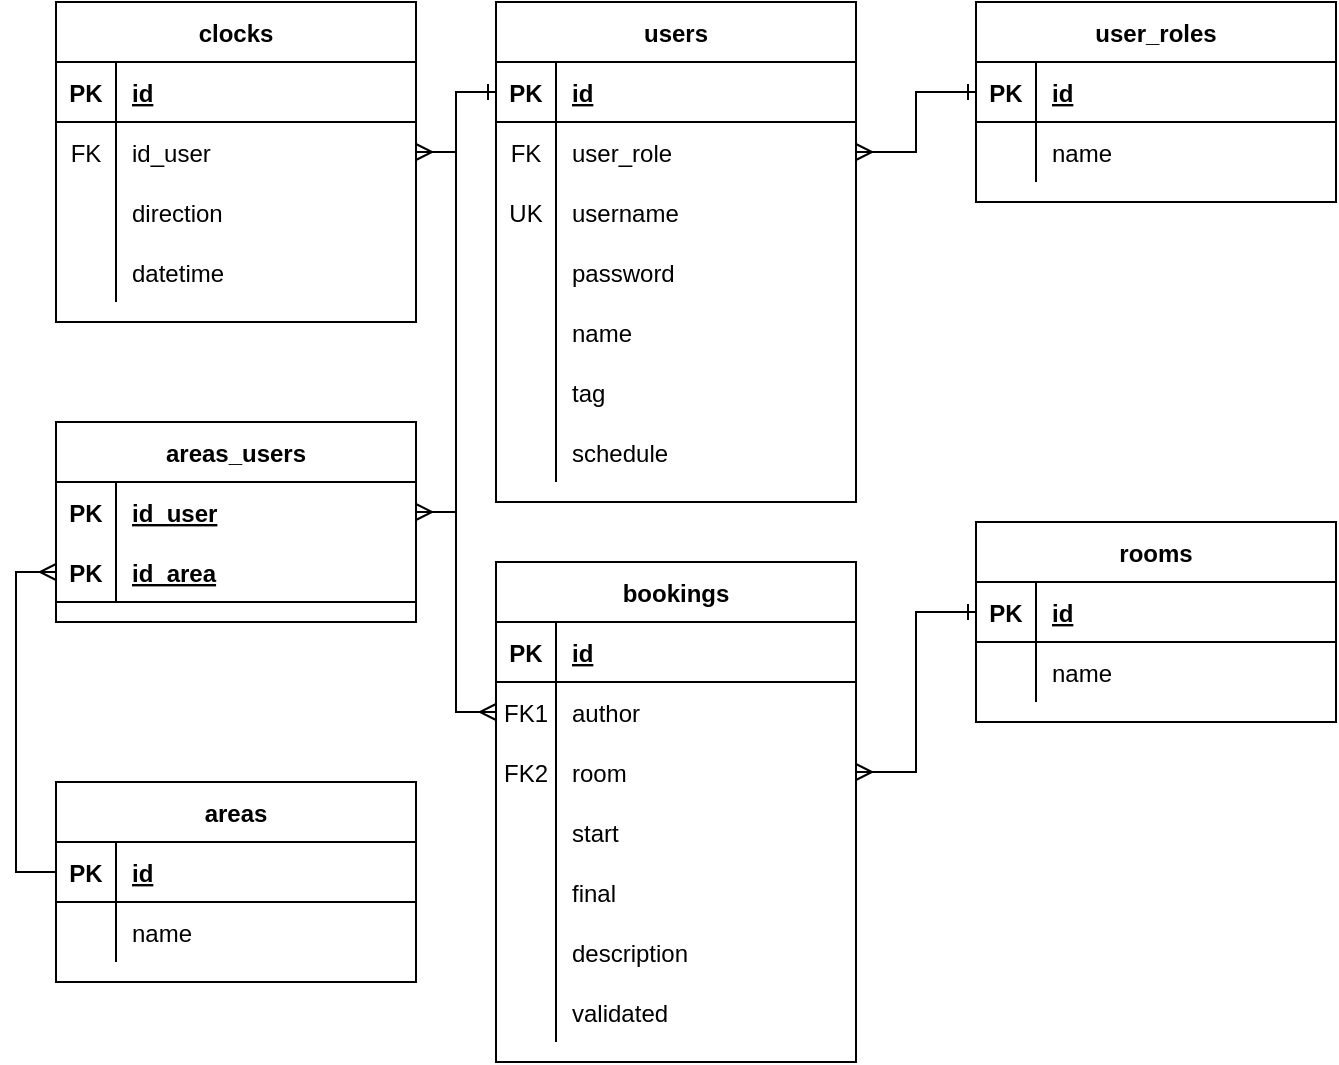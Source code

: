 <mxfile version="20.7.2" type="device"><diagram id="x8-7YO11ibaPmYN2t7oI" name="Página-1"><mxGraphModel dx="282" dy="578" grid="1" gridSize="10" guides="1" tooltips="1" connect="1" arrows="1" fold="1" page="1" pageScale="1" pageWidth="1169" pageHeight="827" math="0" shadow="0"><root><mxCell id="0"/><mxCell id="1" parent="0"/><mxCell id="3lGaKfQ15oTAM09dKF4s-14" value="users" style="shape=table;startSize=30;container=1;collapsible=1;childLayout=tableLayout;fixedRows=1;rowLines=0;fontStyle=1;align=center;resizeLast=1;" parent="1" vertex="1"><mxGeometry x="360" y="40" width="180" height="250" as="geometry"/></mxCell><mxCell id="3lGaKfQ15oTAM09dKF4s-15" value="" style="shape=tableRow;horizontal=0;startSize=0;swimlaneHead=0;swimlaneBody=0;fillColor=none;collapsible=0;dropTarget=0;points=[[0,0.5],[1,0.5]];portConstraint=eastwest;top=0;left=0;right=0;bottom=1;" parent="3lGaKfQ15oTAM09dKF4s-14" vertex="1"><mxGeometry y="30" width="180" height="30" as="geometry"/></mxCell><mxCell id="3lGaKfQ15oTAM09dKF4s-16" value="PK" style="shape=partialRectangle;connectable=0;fillColor=none;top=0;left=0;bottom=0;right=0;fontStyle=1;overflow=hidden;" parent="3lGaKfQ15oTAM09dKF4s-15" vertex="1"><mxGeometry width="30" height="30" as="geometry"><mxRectangle width="30" height="30" as="alternateBounds"/></mxGeometry></mxCell><mxCell id="3lGaKfQ15oTAM09dKF4s-17" value="id" style="shape=partialRectangle;connectable=0;fillColor=none;top=0;left=0;bottom=0;right=0;align=left;spacingLeft=6;fontStyle=5;overflow=hidden;" parent="3lGaKfQ15oTAM09dKF4s-15" vertex="1"><mxGeometry x="30" width="150" height="30" as="geometry"><mxRectangle width="150" height="30" as="alternateBounds"/></mxGeometry></mxCell><mxCell id="3lGaKfQ15oTAM09dKF4s-18" value="" style="shape=tableRow;horizontal=0;startSize=0;swimlaneHead=0;swimlaneBody=0;fillColor=none;collapsible=0;dropTarget=0;points=[[0,0.5],[1,0.5]];portConstraint=eastwest;top=0;left=0;right=0;bottom=0;" parent="3lGaKfQ15oTAM09dKF4s-14" vertex="1"><mxGeometry y="60" width="180" height="30" as="geometry"/></mxCell><mxCell id="3lGaKfQ15oTAM09dKF4s-19" value="FK" style="shape=partialRectangle;connectable=0;fillColor=none;top=0;left=0;bottom=0;right=0;editable=1;overflow=hidden;" parent="3lGaKfQ15oTAM09dKF4s-18" vertex="1"><mxGeometry width="30" height="30" as="geometry"><mxRectangle width="30" height="30" as="alternateBounds"/></mxGeometry></mxCell><mxCell id="3lGaKfQ15oTAM09dKF4s-20" value="user_role" style="shape=partialRectangle;connectable=0;fillColor=none;top=0;left=0;bottom=0;right=0;align=left;spacingLeft=6;overflow=hidden;" parent="3lGaKfQ15oTAM09dKF4s-18" vertex="1"><mxGeometry x="30" width="150" height="30" as="geometry"><mxRectangle width="150" height="30" as="alternateBounds"/></mxGeometry></mxCell><mxCell id="3lGaKfQ15oTAM09dKF4s-21" value="" style="shape=tableRow;horizontal=0;startSize=0;swimlaneHead=0;swimlaneBody=0;fillColor=none;collapsible=0;dropTarget=0;points=[[0,0.5],[1,0.5]];portConstraint=eastwest;top=0;left=0;right=0;bottom=0;" parent="3lGaKfQ15oTAM09dKF4s-14" vertex="1"><mxGeometry y="90" width="180" height="30" as="geometry"/></mxCell><mxCell id="3lGaKfQ15oTAM09dKF4s-22" value="UK" style="shape=partialRectangle;connectable=0;fillColor=none;top=0;left=0;bottom=0;right=0;editable=1;overflow=hidden;" parent="3lGaKfQ15oTAM09dKF4s-21" vertex="1"><mxGeometry width="30" height="30" as="geometry"><mxRectangle width="30" height="30" as="alternateBounds"/></mxGeometry></mxCell><mxCell id="3lGaKfQ15oTAM09dKF4s-23" value="username" style="shape=partialRectangle;connectable=0;fillColor=none;top=0;left=0;bottom=0;right=0;align=left;spacingLeft=6;overflow=hidden;" parent="3lGaKfQ15oTAM09dKF4s-21" vertex="1"><mxGeometry x="30" width="150" height="30" as="geometry"><mxRectangle width="150" height="30" as="alternateBounds"/></mxGeometry></mxCell><mxCell id="3lGaKfQ15oTAM09dKF4s-24" value="" style="shape=tableRow;horizontal=0;startSize=0;swimlaneHead=0;swimlaneBody=0;fillColor=none;collapsible=0;dropTarget=0;points=[[0,0.5],[1,0.5]];portConstraint=eastwest;top=0;left=0;right=0;bottom=0;" parent="3lGaKfQ15oTAM09dKF4s-14" vertex="1"><mxGeometry y="120" width="180" height="30" as="geometry"/></mxCell><mxCell id="3lGaKfQ15oTAM09dKF4s-25" value="" style="shape=partialRectangle;connectable=0;fillColor=none;top=0;left=0;bottom=0;right=0;editable=1;overflow=hidden;" parent="3lGaKfQ15oTAM09dKF4s-24" vertex="1"><mxGeometry width="30" height="30" as="geometry"><mxRectangle width="30" height="30" as="alternateBounds"/></mxGeometry></mxCell><mxCell id="3lGaKfQ15oTAM09dKF4s-26" value="password" style="shape=partialRectangle;connectable=0;fillColor=none;top=0;left=0;bottom=0;right=0;align=left;spacingLeft=6;overflow=hidden;" parent="3lGaKfQ15oTAM09dKF4s-24" vertex="1"><mxGeometry x="30" width="150" height="30" as="geometry"><mxRectangle width="150" height="30" as="alternateBounds"/></mxGeometry></mxCell><mxCell id="wn-ahKyismozbtOgRJGA-1" value="" style="shape=tableRow;horizontal=0;startSize=0;swimlaneHead=0;swimlaneBody=0;fillColor=none;collapsible=0;dropTarget=0;points=[[0,0.5],[1,0.5]];portConstraint=eastwest;top=0;left=0;right=0;bottom=0;" vertex="1" parent="3lGaKfQ15oTAM09dKF4s-14"><mxGeometry y="150" width="180" height="30" as="geometry"/></mxCell><mxCell id="wn-ahKyismozbtOgRJGA-2" value="" style="shape=partialRectangle;connectable=0;fillColor=none;top=0;left=0;bottom=0;right=0;editable=1;overflow=hidden;" vertex="1" parent="wn-ahKyismozbtOgRJGA-1"><mxGeometry width="30" height="30" as="geometry"><mxRectangle width="30" height="30" as="alternateBounds"/></mxGeometry></mxCell><mxCell id="wn-ahKyismozbtOgRJGA-3" value="name" style="shape=partialRectangle;connectable=0;fillColor=none;top=0;left=0;bottom=0;right=0;align=left;spacingLeft=6;overflow=hidden;" vertex="1" parent="wn-ahKyismozbtOgRJGA-1"><mxGeometry x="30" width="150" height="30" as="geometry"><mxRectangle width="150" height="30" as="alternateBounds"/></mxGeometry></mxCell><mxCell id="3lGaKfQ15oTAM09dKF4s-41" value="" style="shape=tableRow;horizontal=0;startSize=0;swimlaneHead=0;swimlaneBody=0;fillColor=none;collapsible=0;dropTarget=0;points=[[0,0.5],[1,0.5]];portConstraint=eastwest;top=0;left=0;right=0;bottom=0;" parent="3lGaKfQ15oTAM09dKF4s-14" vertex="1"><mxGeometry y="180" width="180" height="30" as="geometry"/></mxCell><mxCell id="3lGaKfQ15oTAM09dKF4s-42" value="" style="shape=partialRectangle;connectable=0;fillColor=none;top=0;left=0;bottom=0;right=0;editable=1;overflow=hidden;" parent="3lGaKfQ15oTAM09dKF4s-41" vertex="1"><mxGeometry width="30" height="30" as="geometry"><mxRectangle width="30" height="30" as="alternateBounds"/></mxGeometry></mxCell><mxCell id="3lGaKfQ15oTAM09dKF4s-43" value="tag" style="shape=partialRectangle;connectable=0;fillColor=none;top=0;left=0;bottom=0;right=0;align=left;spacingLeft=6;overflow=hidden;" parent="3lGaKfQ15oTAM09dKF4s-41" vertex="1"><mxGeometry x="30" width="150" height="30" as="geometry"><mxRectangle width="150" height="30" as="alternateBounds"/></mxGeometry></mxCell><mxCell id="3lGaKfQ15oTAM09dKF4s-44" value="" style="shape=tableRow;horizontal=0;startSize=0;swimlaneHead=0;swimlaneBody=0;fillColor=none;collapsible=0;dropTarget=0;points=[[0,0.5],[1,0.5]];portConstraint=eastwest;top=0;left=0;right=0;bottom=0;" parent="3lGaKfQ15oTAM09dKF4s-14" vertex="1"><mxGeometry y="210" width="180" height="30" as="geometry"/></mxCell><mxCell id="3lGaKfQ15oTAM09dKF4s-45" value="" style="shape=partialRectangle;connectable=0;fillColor=none;top=0;left=0;bottom=0;right=0;editable=1;overflow=hidden;" parent="3lGaKfQ15oTAM09dKF4s-44" vertex="1"><mxGeometry width="30" height="30" as="geometry"><mxRectangle width="30" height="30" as="alternateBounds"/></mxGeometry></mxCell><mxCell id="3lGaKfQ15oTAM09dKF4s-46" value="schedule" style="shape=partialRectangle;connectable=0;fillColor=none;top=0;left=0;bottom=0;right=0;align=left;spacingLeft=6;overflow=hidden;" parent="3lGaKfQ15oTAM09dKF4s-44" vertex="1"><mxGeometry x="30" width="150" height="30" as="geometry"><mxRectangle width="150" height="30" as="alternateBounds"/></mxGeometry></mxCell><mxCell id="3lGaKfQ15oTAM09dKF4s-27" value="user_roles" style="shape=table;startSize=30;container=1;collapsible=1;childLayout=tableLayout;fixedRows=1;rowLines=0;fontStyle=1;align=center;resizeLast=1;" parent="1" vertex="1"><mxGeometry x="600" y="40" width="180" height="100" as="geometry"/></mxCell><mxCell id="3lGaKfQ15oTAM09dKF4s-28" value="" style="shape=tableRow;horizontal=0;startSize=0;swimlaneHead=0;swimlaneBody=0;fillColor=none;collapsible=0;dropTarget=0;points=[[0,0.5],[1,0.5]];portConstraint=eastwest;top=0;left=0;right=0;bottom=1;" parent="3lGaKfQ15oTAM09dKF4s-27" vertex="1"><mxGeometry y="30" width="180" height="30" as="geometry"/></mxCell><mxCell id="3lGaKfQ15oTAM09dKF4s-29" value="PK" style="shape=partialRectangle;connectable=0;fillColor=none;top=0;left=0;bottom=0;right=0;fontStyle=1;overflow=hidden;" parent="3lGaKfQ15oTAM09dKF4s-28" vertex="1"><mxGeometry width="30" height="30" as="geometry"><mxRectangle width="30" height="30" as="alternateBounds"/></mxGeometry></mxCell><mxCell id="3lGaKfQ15oTAM09dKF4s-30" value="id" style="shape=partialRectangle;connectable=0;fillColor=none;top=0;left=0;bottom=0;right=0;align=left;spacingLeft=6;fontStyle=5;overflow=hidden;" parent="3lGaKfQ15oTAM09dKF4s-28" vertex="1"><mxGeometry x="30" width="150" height="30" as="geometry"><mxRectangle width="150" height="30" as="alternateBounds"/></mxGeometry></mxCell><mxCell id="3lGaKfQ15oTAM09dKF4s-31" value="" style="shape=tableRow;horizontal=0;startSize=0;swimlaneHead=0;swimlaneBody=0;fillColor=none;collapsible=0;dropTarget=0;points=[[0,0.5],[1,0.5]];portConstraint=eastwest;top=0;left=0;right=0;bottom=0;" parent="3lGaKfQ15oTAM09dKF4s-27" vertex="1"><mxGeometry y="60" width="180" height="30" as="geometry"/></mxCell><mxCell id="3lGaKfQ15oTAM09dKF4s-32" value="" style="shape=partialRectangle;connectable=0;fillColor=none;top=0;left=0;bottom=0;right=0;editable=1;overflow=hidden;" parent="3lGaKfQ15oTAM09dKF4s-31" vertex="1"><mxGeometry width="30" height="30" as="geometry"><mxRectangle width="30" height="30" as="alternateBounds"/></mxGeometry></mxCell><mxCell id="3lGaKfQ15oTAM09dKF4s-33" value="name" style="shape=partialRectangle;connectable=0;fillColor=none;top=0;left=0;bottom=0;right=0;align=left;spacingLeft=6;overflow=hidden;" parent="3lGaKfQ15oTAM09dKF4s-31" vertex="1"><mxGeometry x="30" width="150" height="30" as="geometry"><mxRectangle width="150" height="30" as="alternateBounds"/></mxGeometry></mxCell><mxCell id="3lGaKfQ15oTAM09dKF4s-40" style="edgeStyle=orthogonalEdgeStyle;rounded=0;orthogonalLoop=1;jettySize=auto;html=1;exitX=0;exitY=0.5;exitDx=0;exitDy=0;entryX=1;entryY=0.5;entryDx=0;entryDy=0;startArrow=ERone;startFill=0;endArrow=ERmany;endFill=0;" parent="1" source="3lGaKfQ15oTAM09dKF4s-28" target="3lGaKfQ15oTAM09dKF4s-18" edge="1"><mxGeometry relative="1" as="geometry"/></mxCell><mxCell id="3lGaKfQ15oTAM09dKF4s-47" value="bookings" style="shape=table;startSize=30;container=1;collapsible=1;childLayout=tableLayout;fixedRows=1;rowLines=0;fontStyle=1;align=center;resizeLast=1;" parent="1" vertex="1"><mxGeometry x="360" y="320" width="180" height="250" as="geometry"/></mxCell><mxCell id="3lGaKfQ15oTAM09dKF4s-48" value="" style="shape=tableRow;horizontal=0;startSize=0;swimlaneHead=0;swimlaneBody=0;fillColor=none;collapsible=0;dropTarget=0;points=[[0,0.5],[1,0.5]];portConstraint=eastwest;top=0;left=0;right=0;bottom=1;" parent="3lGaKfQ15oTAM09dKF4s-47" vertex="1"><mxGeometry y="30" width="180" height="30" as="geometry"/></mxCell><mxCell id="3lGaKfQ15oTAM09dKF4s-49" value="PK" style="shape=partialRectangle;connectable=0;fillColor=none;top=0;left=0;bottom=0;right=0;fontStyle=1;overflow=hidden;" parent="3lGaKfQ15oTAM09dKF4s-48" vertex="1"><mxGeometry width="30" height="30" as="geometry"><mxRectangle width="30" height="30" as="alternateBounds"/></mxGeometry></mxCell><mxCell id="3lGaKfQ15oTAM09dKF4s-50" value="id" style="shape=partialRectangle;connectable=0;fillColor=none;top=0;left=0;bottom=0;right=0;align=left;spacingLeft=6;fontStyle=5;overflow=hidden;" parent="3lGaKfQ15oTAM09dKF4s-48" vertex="1"><mxGeometry x="30" width="150" height="30" as="geometry"><mxRectangle width="150" height="30" as="alternateBounds"/></mxGeometry></mxCell><mxCell id="3lGaKfQ15oTAM09dKF4s-51" value="" style="shape=tableRow;horizontal=0;startSize=0;swimlaneHead=0;swimlaneBody=0;fillColor=none;collapsible=0;dropTarget=0;points=[[0,0.5],[1,0.5]];portConstraint=eastwest;top=0;left=0;right=0;bottom=0;" parent="3lGaKfQ15oTAM09dKF4s-47" vertex="1"><mxGeometry y="60" width="180" height="30" as="geometry"/></mxCell><mxCell id="3lGaKfQ15oTAM09dKF4s-52" value="FK1" style="shape=partialRectangle;connectable=0;fillColor=none;top=0;left=0;bottom=0;right=0;editable=1;overflow=hidden;" parent="3lGaKfQ15oTAM09dKF4s-51" vertex="1"><mxGeometry width="30" height="30" as="geometry"><mxRectangle width="30" height="30" as="alternateBounds"/></mxGeometry></mxCell><mxCell id="3lGaKfQ15oTAM09dKF4s-53" value="author" style="shape=partialRectangle;connectable=0;fillColor=none;top=0;left=0;bottom=0;right=0;align=left;spacingLeft=6;overflow=hidden;" parent="3lGaKfQ15oTAM09dKF4s-51" vertex="1"><mxGeometry x="30" width="150" height="30" as="geometry"><mxRectangle width="150" height="30" as="alternateBounds"/></mxGeometry></mxCell><mxCell id="3lGaKfQ15oTAM09dKF4s-54" value="" style="shape=tableRow;horizontal=0;startSize=0;swimlaneHead=0;swimlaneBody=0;fillColor=none;collapsible=0;dropTarget=0;points=[[0,0.5],[1,0.5]];portConstraint=eastwest;top=0;left=0;right=0;bottom=0;" parent="3lGaKfQ15oTAM09dKF4s-47" vertex="1"><mxGeometry y="90" width="180" height="30" as="geometry"/></mxCell><mxCell id="3lGaKfQ15oTAM09dKF4s-55" value="FK2" style="shape=partialRectangle;connectable=0;fillColor=none;top=0;left=0;bottom=0;right=0;editable=1;overflow=hidden;" parent="3lGaKfQ15oTAM09dKF4s-54" vertex="1"><mxGeometry width="30" height="30" as="geometry"><mxRectangle width="30" height="30" as="alternateBounds"/></mxGeometry></mxCell><mxCell id="3lGaKfQ15oTAM09dKF4s-56" value="room" style="shape=partialRectangle;connectable=0;fillColor=none;top=0;left=0;bottom=0;right=0;align=left;spacingLeft=6;overflow=hidden;" parent="3lGaKfQ15oTAM09dKF4s-54" vertex="1"><mxGeometry x="30" width="150" height="30" as="geometry"><mxRectangle width="150" height="30" as="alternateBounds"/></mxGeometry></mxCell><mxCell id="3lGaKfQ15oTAM09dKF4s-57" value="" style="shape=tableRow;horizontal=0;startSize=0;swimlaneHead=0;swimlaneBody=0;fillColor=none;collapsible=0;dropTarget=0;points=[[0,0.5],[1,0.5]];portConstraint=eastwest;top=0;left=0;right=0;bottom=0;" parent="3lGaKfQ15oTAM09dKF4s-47" vertex="1"><mxGeometry y="120" width="180" height="30" as="geometry"/></mxCell><mxCell id="3lGaKfQ15oTAM09dKF4s-58" value="" style="shape=partialRectangle;connectable=0;fillColor=none;top=0;left=0;bottom=0;right=0;editable=1;overflow=hidden;" parent="3lGaKfQ15oTAM09dKF4s-57" vertex="1"><mxGeometry width="30" height="30" as="geometry"><mxRectangle width="30" height="30" as="alternateBounds"/></mxGeometry></mxCell><mxCell id="3lGaKfQ15oTAM09dKF4s-59" value="start" style="shape=partialRectangle;connectable=0;fillColor=none;top=0;left=0;bottom=0;right=0;align=left;spacingLeft=6;overflow=hidden;" parent="3lGaKfQ15oTAM09dKF4s-57" vertex="1"><mxGeometry x="30" width="150" height="30" as="geometry"><mxRectangle width="150" height="30" as="alternateBounds"/></mxGeometry></mxCell><mxCell id="3lGaKfQ15oTAM09dKF4s-89" value="" style="shape=tableRow;horizontal=0;startSize=0;swimlaneHead=0;swimlaneBody=0;fillColor=none;collapsible=0;dropTarget=0;points=[[0,0.5],[1,0.5]];portConstraint=eastwest;top=0;left=0;right=0;bottom=0;" parent="3lGaKfQ15oTAM09dKF4s-47" vertex="1"><mxGeometry y="150" width="180" height="30" as="geometry"/></mxCell><mxCell id="3lGaKfQ15oTAM09dKF4s-90" value="" style="shape=partialRectangle;connectable=0;fillColor=none;top=0;left=0;bottom=0;right=0;editable=1;overflow=hidden;" parent="3lGaKfQ15oTAM09dKF4s-89" vertex="1"><mxGeometry width="30" height="30" as="geometry"><mxRectangle width="30" height="30" as="alternateBounds"/></mxGeometry></mxCell><mxCell id="3lGaKfQ15oTAM09dKF4s-91" value="final" style="shape=partialRectangle;connectable=0;fillColor=none;top=0;left=0;bottom=0;right=0;align=left;spacingLeft=6;overflow=hidden;" parent="3lGaKfQ15oTAM09dKF4s-89" vertex="1"><mxGeometry x="30" width="150" height="30" as="geometry"><mxRectangle width="150" height="30" as="alternateBounds"/></mxGeometry></mxCell><mxCell id="3lGaKfQ15oTAM09dKF4s-92" value="" style="shape=tableRow;horizontal=0;startSize=0;swimlaneHead=0;swimlaneBody=0;fillColor=none;collapsible=0;dropTarget=0;points=[[0,0.5],[1,0.5]];portConstraint=eastwest;top=0;left=0;right=0;bottom=0;" parent="3lGaKfQ15oTAM09dKF4s-47" vertex="1"><mxGeometry y="180" width="180" height="30" as="geometry"/></mxCell><mxCell id="3lGaKfQ15oTAM09dKF4s-93" value="" style="shape=partialRectangle;connectable=0;fillColor=none;top=0;left=0;bottom=0;right=0;editable=1;overflow=hidden;" parent="3lGaKfQ15oTAM09dKF4s-92" vertex="1"><mxGeometry width="30" height="30" as="geometry"><mxRectangle width="30" height="30" as="alternateBounds"/></mxGeometry></mxCell><mxCell id="3lGaKfQ15oTAM09dKF4s-94" value="description" style="shape=partialRectangle;connectable=0;fillColor=none;top=0;left=0;bottom=0;right=0;align=left;spacingLeft=6;overflow=hidden;" parent="3lGaKfQ15oTAM09dKF4s-92" vertex="1"><mxGeometry x="30" width="150" height="30" as="geometry"><mxRectangle width="150" height="30" as="alternateBounds"/></mxGeometry></mxCell><mxCell id="3lGaKfQ15oTAM09dKF4s-95" value="" style="shape=tableRow;horizontal=0;startSize=0;swimlaneHead=0;swimlaneBody=0;fillColor=none;collapsible=0;dropTarget=0;points=[[0,0.5],[1,0.5]];portConstraint=eastwest;top=0;left=0;right=0;bottom=0;" parent="3lGaKfQ15oTAM09dKF4s-47" vertex="1"><mxGeometry y="210" width="180" height="30" as="geometry"/></mxCell><mxCell id="3lGaKfQ15oTAM09dKF4s-96" value="" style="shape=partialRectangle;connectable=0;fillColor=none;top=0;left=0;bottom=0;right=0;editable=1;overflow=hidden;" parent="3lGaKfQ15oTAM09dKF4s-95" vertex="1"><mxGeometry width="30" height="30" as="geometry"><mxRectangle width="30" height="30" as="alternateBounds"/></mxGeometry></mxCell><mxCell id="3lGaKfQ15oTAM09dKF4s-97" value="validated" style="shape=partialRectangle;connectable=0;fillColor=none;top=0;left=0;bottom=0;right=0;align=left;spacingLeft=6;overflow=hidden;" parent="3lGaKfQ15oTAM09dKF4s-95" vertex="1"><mxGeometry x="30" width="150" height="30" as="geometry"><mxRectangle width="150" height="30" as="alternateBounds"/></mxGeometry></mxCell><mxCell id="3lGaKfQ15oTAM09dKF4s-60" value="clocks" style="shape=table;startSize=30;container=1;collapsible=1;childLayout=tableLayout;fixedRows=1;rowLines=0;fontStyle=1;align=center;resizeLast=1;" parent="1" vertex="1"><mxGeometry x="140" y="40" width="180" height="160" as="geometry"/></mxCell><mxCell id="3lGaKfQ15oTAM09dKF4s-61" value="" style="shape=tableRow;horizontal=0;startSize=0;swimlaneHead=0;swimlaneBody=0;fillColor=none;collapsible=0;dropTarget=0;points=[[0,0.5],[1,0.5]];portConstraint=eastwest;top=0;left=0;right=0;bottom=1;" parent="3lGaKfQ15oTAM09dKF4s-60" vertex="1"><mxGeometry y="30" width="180" height="30" as="geometry"/></mxCell><mxCell id="3lGaKfQ15oTAM09dKF4s-62" value="PK" style="shape=partialRectangle;connectable=0;fillColor=none;top=0;left=0;bottom=0;right=0;fontStyle=1;overflow=hidden;" parent="3lGaKfQ15oTAM09dKF4s-61" vertex="1"><mxGeometry width="30" height="30" as="geometry"><mxRectangle width="30" height="30" as="alternateBounds"/></mxGeometry></mxCell><mxCell id="3lGaKfQ15oTAM09dKF4s-63" value="id" style="shape=partialRectangle;connectable=0;fillColor=none;top=0;left=0;bottom=0;right=0;align=left;spacingLeft=6;fontStyle=5;overflow=hidden;" parent="3lGaKfQ15oTAM09dKF4s-61" vertex="1"><mxGeometry x="30" width="150" height="30" as="geometry"><mxRectangle width="150" height="30" as="alternateBounds"/></mxGeometry></mxCell><mxCell id="3lGaKfQ15oTAM09dKF4s-64" value="" style="shape=tableRow;horizontal=0;startSize=0;swimlaneHead=0;swimlaneBody=0;fillColor=none;collapsible=0;dropTarget=0;points=[[0,0.5],[1,0.5]];portConstraint=eastwest;top=0;left=0;right=0;bottom=0;" parent="3lGaKfQ15oTAM09dKF4s-60" vertex="1"><mxGeometry y="60" width="180" height="30" as="geometry"/></mxCell><mxCell id="3lGaKfQ15oTAM09dKF4s-65" value="FK" style="shape=partialRectangle;connectable=0;fillColor=none;top=0;left=0;bottom=0;right=0;editable=1;overflow=hidden;" parent="3lGaKfQ15oTAM09dKF4s-64" vertex="1"><mxGeometry width="30" height="30" as="geometry"><mxRectangle width="30" height="30" as="alternateBounds"/></mxGeometry></mxCell><mxCell id="3lGaKfQ15oTAM09dKF4s-66" value="id_user" style="shape=partialRectangle;connectable=0;fillColor=none;top=0;left=0;bottom=0;right=0;align=left;spacingLeft=6;overflow=hidden;" parent="3lGaKfQ15oTAM09dKF4s-64" vertex="1"><mxGeometry x="30" width="150" height="30" as="geometry"><mxRectangle width="150" height="30" as="alternateBounds"/></mxGeometry></mxCell><mxCell id="3lGaKfQ15oTAM09dKF4s-67" value="" style="shape=tableRow;horizontal=0;startSize=0;swimlaneHead=0;swimlaneBody=0;fillColor=none;collapsible=0;dropTarget=0;points=[[0,0.5],[1,0.5]];portConstraint=eastwest;top=0;left=0;right=0;bottom=0;" parent="3lGaKfQ15oTAM09dKF4s-60" vertex="1"><mxGeometry y="90" width="180" height="30" as="geometry"/></mxCell><mxCell id="3lGaKfQ15oTAM09dKF4s-68" value="" style="shape=partialRectangle;connectable=0;fillColor=none;top=0;left=0;bottom=0;right=0;editable=1;overflow=hidden;" parent="3lGaKfQ15oTAM09dKF4s-67" vertex="1"><mxGeometry width="30" height="30" as="geometry"><mxRectangle width="30" height="30" as="alternateBounds"/></mxGeometry></mxCell><mxCell id="3lGaKfQ15oTAM09dKF4s-69" value="direction" style="shape=partialRectangle;connectable=0;fillColor=none;top=0;left=0;bottom=0;right=0;align=left;spacingLeft=6;overflow=hidden;" parent="3lGaKfQ15oTAM09dKF4s-67" vertex="1"><mxGeometry x="30" width="150" height="30" as="geometry"><mxRectangle width="150" height="30" as="alternateBounds"/></mxGeometry></mxCell><mxCell id="3lGaKfQ15oTAM09dKF4s-70" value="" style="shape=tableRow;horizontal=0;startSize=0;swimlaneHead=0;swimlaneBody=0;fillColor=none;collapsible=0;dropTarget=0;points=[[0,0.5],[1,0.5]];portConstraint=eastwest;top=0;left=0;right=0;bottom=0;" parent="3lGaKfQ15oTAM09dKF4s-60" vertex="1"><mxGeometry y="120" width="180" height="30" as="geometry"/></mxCell><mxCell id="3lGaKfQ15oTAM09dKF4s-71" value="" style="shape=partialRectangle;connectable=0;fillColor=none;top=0;left=0;bottom=0;right=0;editable=1;overflow=hidden;" parent="3lGaKfQ15oTAM09dKF4s-70" vertex="1"><mxGeometry width="30" height="30" as="geometry"><mxRectangle width="30" height="30" as="alternateBounds"/></mxGeometry></mxCell><mxCell id="3lGaKfQ15oTAM09dKF4s-72" value="datetime" style="shape=partialRectangle;connectable=0;fillColor=none;top=0;left=0;bottom=0;right=0;align=left;spacingLeft=6;overflow=hidden;" parent="3lGaKfQ15oTAM09dKF4s-70" vertex="1"><mxGeometry x="30" width="150" height="30" as="geometry"><mxRectangle width="150" height="30" as="alternateBounds"/></mxGeometry></mxCell><mxCell id="3lGaKfQ15oTAM09dKF4s-73" value="rooms" style="shape=table;startSize=30;container=1;collapsible=1;childLayout=tableLayout;fixedRows=1;rowLines=0;fontStyle=1;align=center;resizeLast=1;" parent="1" vertex="1"><mxGeometry x="600" y="300" width="180" height="100" as="geometry"/></mxCell><mxCell id="3lGaKfQ15oTAM09dKF4s-74" value="" style="shape=tableRow;horizontal=0;startSize=0;swimlaneHead=0;swimlaneBody=0;fillColor=none;collapsible=0;dropTarget=0;points=[[0,0.5],[1,0.5]];portConstraint=eastwest;top=0;left=0;right=0;bottom=1;" parent="3lGaKfQ15oTAM09dKF4s-73" vertex="1"><mxGeometry y="30" width="180" height="30" as="geometry"/></mxCell><mxCell id="3lGaKfQ15oTAM09dKF4s-75" value="PK" style="shape=partialRectangle;connectable=0;fillColor=none;top=0;left=0;bottom=0;right=0;fontStyle=1;overflow=hidden;" parent="3lGaKfQ15oTAM09dKF4s-74" vertex="1"><mxGeometry width="30" height="30" as="geometry"><mxRectangle width="30" height="30" as="alternateBounds"/></mxGeometry></mxCell><mxCell id="3lGaKfQ15oTAM09dKF4s-76" value="id" style="shape=partialRectangle;connectable=0;fillColor=none;top=0;left=0;bottom=0;right=0;align=left;spacingLeft=6;fontStyle=5;overflow=hidden;" parent="3lGaKfQ15oTAM09dKF4s-74" vertex="1"><mxGeometry x="30" width="150" height="30" as="geometry"><mxRectangle width="150" height="30" as="alternateBounds"/></mxGeometry></mxCell><mxCell id="3lGaKfQ15oTAM09dKF4s-77" value="" style="shape=tableRow;horizontal=0;startSize=0;swimlaneHead=0;swimlaneBody=0;fillColor=none;collapsible=0;dropTarget=0;points=[[0,0.5],[1,0.5]];portConstraint=eastwest;top=0;left=0;right=0;bottom=0;" parent="3lGaKfQ15oTAM09dKF4s-73" vertex="1"><mxGeometry y="60" width="180" height="30" as="geometry"/></mxCell><mxCell id="3lGaKfQ15oTAM09dKF4s-78" value="" style="shape=partialRectangle;connectable=0;fillColor=none;top=0;left=0;bottom=0;right=0;editable=1;overflow=hidden;" parent="3lGaKfQ15oTAM09dKF4s-77" vertex="1"><mxGeometry width="30" height="30" as="geometry"><mxRectangle width="30" height="30" as="alternateBounds"/></mxGeometry></mxCell><mxCell id="3lGaKfQ15oTAM09dKF4s-79" value="name" style="shape=partialRectangle;connectable=0;fillColor=none;top=0;left=0;bottom=0;right=0;align=left;spacingLeft=6;overflow=hidden;" parent="3lGaKfQ15oTAM09dKF4s-77" vertex="1"><mxGeometry x="30" width="150" height="30" as="geometry"><mxRectangle width="150" height="30" as="alternateBounds"/></mxGeometry></mxCell><mxCell id="3lGaKfQ15oTAM09dKF4s-86" style="edgeStyle=orthogonalEdgeStyle;rounded=0;orthogonalLoop=1;jettySize=auto;html=1;entryX=1;entryY=0.5;entryDx=0;entryDy=0;startArrow=ERone;startFill=0;endArrow=ERmany;endFill=0;" parent="1" source="3lGaKfQ15oTAM09dKF4s-15" target="3lGaKfQ15oTAM09dKF4s-64" edge="1"><mxGeometry relative="1" as="geometry"/></mxCell><mxCell id="3lGaKfQ15oTAM09dKF4s-87" style="edgeStyle=orthogonalEdgeStyle;rounded=0;orthogonalLoop=1;jettySize=auto;html=1;entryX=1;entryY=0.5;entryDx=0;entryDy=0;startArrow=ERone;startFill=0;endArrow=ERmany;endFill=0;" parent="1" source="3lGaKfQ15oTAM09dKF4s-74" target="3lGaKfQ15oTAM09dKF4s-54" edge="1"><mxGeometry relative="1" as="geometry"/></mxCell><mxCell id="3lGaKfQ15oTAM09dKF4s-88" style="edgeStyle=orthogonalEdgeStyle;rounded=0;orthogonalLoop=1;jettySize=auto;html=1;entryX=0;entryY=0.5;entryDx=0;entryDy=0;startArrow=ERone;startFill=0;endArrow=ERmany;endFill=0;" parent="1" source="3lGaKfQ15oTAM09dKF4s-15" target="3lGaKfQ15oTAM09dKF4s-51" edge="1"><mxGeometry relative="1" as="geometry"/></mxCell><mxCell id="synDQ28gdBTs7WmvKhST-1" value="areas" style="shape=table;startSize=30;container=1;collapsible=1;childLayout=tableLayout;fixedRows=1;rowLines=0;fontStyle=1;align=center;resizeLast=1;" parent="1" vertex="1"><mxGeometry x="140" y="430" width="180" height="100" as="geometry"/></mxCell><mxCell id="synDQ28gdBTs7WmvKhST-2" value="" style="shape=tableRow;horizontal=0;startSize=0;swimlaneHead=0;swimlaneBody=0;fillColor=none;collapsible=0;dropTarget=0;points=[[0,0.5],[1,0.5]];portConstraint=eastwest;top=0;left=0;right=0;bottom=1;" parent="synDQ28gdBTs7WmvKhST-1" vertex="1"><mxGeometry y="30" width="180" height="30" as="geometry"/></mxCell><mxCell id="synDQ28gdBTs7WmvKhST-3" value="PK" style="shape=partialRectangle;connectable=0;fillColor=none;top=0;left=0;bottom=0;right=0;fontStyle=1;overflow=hidden;" parent="synDQ28gdBTs7WmvKhST-2" vertex="1"><mxGeometry width="30" height="30" as="geometry"><mxRectangle width="30" height="30" as="alternateBounds"/></mxGeometry></mxCell><mxCell id="synDQ28gdBTs7WmvKhST-4" value="id" style="shape=partialRectangle;connectable=0;fillColor=none;top=0;left=0;bottom=0;right=0;align=left;spacingLeft=6;fontStyle=5;overflow=hidden;" parent="synDQ28gdBTs7WmvKhST-2" vertex="1"><mxGeometry x="30" width="150" height="30" as="geometry"><mxRectangle width="150" height="30" as="alternateBounds"/></mxGeometry></mxCell><mxCell id="synDQ28gdBTs7WmvKhST-5" value="" style="shape=tableRow;horizontal=0;startSize=0;swimlaneHead=0;swimlaneBody=0;fillColor=none;collapsible=0;dropTarget=0;points=[[0,0.5],[1,0.5]];portConstraint=eastwest;top=0;left=0;right=0;bottom=0;" parent="synDQ28gdBTs7WmvKhST-1" vertex="1"><mxGeometry y="60" width="180" height="30" as="geometry"/></mxCell><mxCell id="synDQ28gdBTs7WmvKhST-6" value="" style="shape=partialRectangle;connectable=0;fillColor=none;top=0;left=0;bottom=0;right=0;editable=1;overflow=hidden;" parent="synDQ28gdBTs7WmvKhST-5" vertex="1"><mxGeometry width="30" height="30" as="geometry"><mxRectangle width="30" height="30" as="alternateBounds"/></mxGeometry></mxCell><mxCell id="synDQ28gdBTs7WmvKhST-7" value="name" style="shape=partialRectangle;connectable=0;fillColor=none;top=0;left=0;bottom=0;right=0;align=left;spacingLeft=6;overflow=hidden;" parent="synDQ28gdBTs7WmvKhST-5" vertex="1"><mxGeometry x="30" width="150" height="30" as="geometry"><mxRectangle width="150" height="30" as="alternateBounds"/></mxGeometry></mxCell><mxCell id="synDQ28gdBTs7WmvKhST-8" value="areas_users" style="shape=table;startSize=30;container=1;collapsible=1;childLayout=tableLayout;fixedRows=1;rowLines=0;fontStyle=1;align=center;resizeLast=1;" parent="1" vertex="1"><mxGeometry x="140" y="250" width="180" height="100" as="geometry"/></mxCell><mxCell id="synDQ28gdBTs7WmvKhST-9" value="" style="shape=tableRow;horizontal=0;startSize=0;swimlaneHead=0;swimlaneBody=0;fillColor=none;collapsible=0;dropTarget=0;points=[[0,0.5],[1,0.5]];portConstraint=eastwest;top=0;left=0;right=0;bottom=1;strokeColor=none;" parent="synDQ28gdBTs7WmvKhST-8" vertex="1"><mxGeometry y="30" width="180" height="30" as="geometry"/></mxCell><mxCell id="synDQ28gdBTs7WmvKhST-10" value="PK" style="shape=partialRectangle;connectable=0;fillColor=none;top=0;left=0;bottom=0;right=0;fontStyle=1;overflow=hidden;" parent="synDQ28gdBTs7WmvKhST-9" vertex="1"><mxGeometry width="30" height="30" as="geometry"><mxRectangle width="30" height="30" as="alternateBounds"/></mxGeometry></mxCell><mxCell id="synDQ28gdBTs7WmvKhST-11" value="id_user" style="shape=partialRectangle;connectable=0;fillColor=none;top=0;left=0;bottom=0;right=0;align=left;spacingLeft=6;fontStyle=5;overflow=hidden;" parent="synDQ28gdBTs7WmvKhST-9" vertex="1"><mxGeometry x="30" width="150" height="30" as="geometry"><mxRectangle width="150" height="30" as="alternateBounds"/></mxGeometry></mxCell><mxCell id="synDQ28gdBTs7WmvKhST-22" value="" style="shape=tableRow;horizontal=0;startSize=0;swimlaneHead=0;swimlaneBody=0;fillColor=none;collapsible=0;dropTarget=0;points=[[0,0.5],[1,0.5]];portConstraint=eastwest;top=0;left=0;right=0;bottom=1;" parent="synDQ28gdBTs7WmvKhST-8" vertex="1"><mxGeometry y="60" width="180" height="30" as="geometry"/></mxCell><mxCell id="synDQ28gdBTs7WmvKhST-23" value="PK" style="shape=partialRectangle;connectable=0;fillColor=none;top=0;left=0;bottom=0;right=0;fontStyle=1;overflow=hidden;" parent="synDQ28gdBTs7WmvKhST-22" vertex="1"><mxGeometry width="30" height="30" as="geometry"><mxRectangle width="30" height="30" as="alternateBounds"/></mxGeometry></mxCell><mxCell id="synDQ28gdBTs7WmvKhST-24" value="id_area" style="shape=partialRectangle;connectable=0;fillColor=none;top=0;left=0;bottom=0;right=0;align=left;spacingLeft=6;fontStyle=5;overflow=hidden;" parent="synDQ28gdBTs7WmvKhST-22" vertex="1"><mxGeometry x="30" width="150" height="30" as="geometry"><mxRectangle width="150" height="30" as="alternateBounds"/></mxGeometry></mxCell><mxCell id="synDQ28gdBTs7WmvKhST-25" style="edgeStyle=orthogonalEdgeStyle;rounded=0;orthogonalLoop=1;jettySize=auto;html=1;entryX=0;entryY=0.5;entryDx=0;entryDy=0;endArrow=ERmany;endFill=0;" parent="1" source="synDQ28gdBTs7WmvKhST-2" target="synDQ28gdBTs7WmvKhST-22" edge="1"><mxGeometry relative="1" as="geometry"/></mxCell><mxCell id="synDQ28gdBTs7WmvKhST-26" style="edgeStyle=orthogonalEdgeStyle;rounded=0;orthogonalLoop=1;jettySize=auto;html=1;entryX=1;entryY=0.5;entryDx=0;entryDy=0;endArrow=ERmany;endFill=0;" parent="1" source="3lGaKfQ15oTAM09dKF4s-15" target="synDQ28gdBTs7WmvKhST-9" edge="1"><mxGeometry relative="1" as="geometry"/></mxCell></root></mxGraphModel></diagram></mxfile>